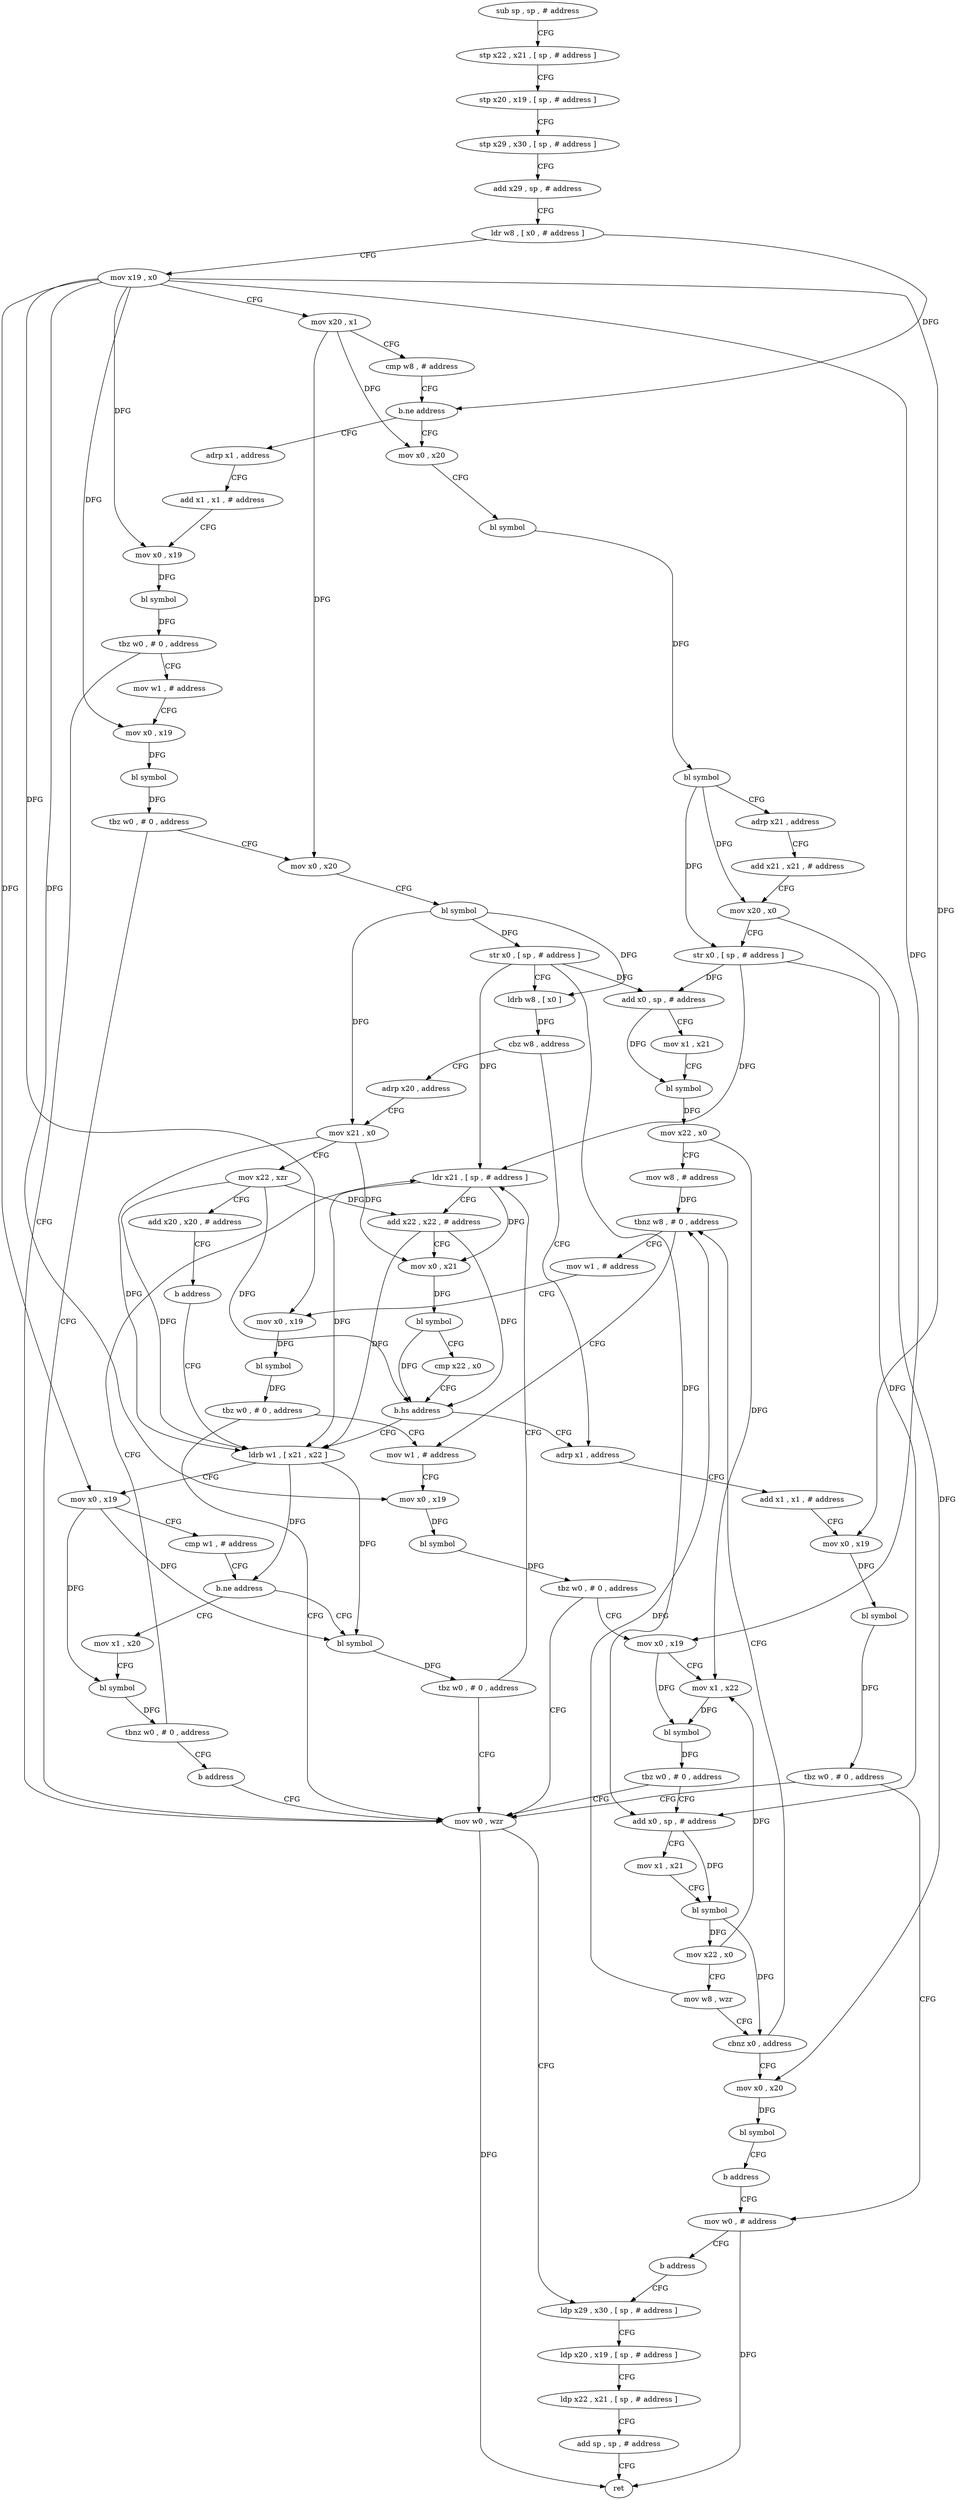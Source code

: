 digraph "func" {
"97836" [label = "sub sp , sp , # address" ]
"97840" [label = "stp x22 , x21 , [ sp , # address ]" ]
"97844" [label = "stp x20 , x19 , [ sp , # address ]" ]
"97848" [label = "stp x29 , x30 , [ sp , # address ]" ]
"97852" [label = "add x29 , sp , # address" ]
"97856" [label = "ldr w8 , [ x0 , # address ]" ]
"97860" [label = "mov x19 , x0" ]
"97864" [label = "mov x20 , x1" ]
"97868" [label = "cmp w8 , # address" ]
"97872" [label = "b.ne address" ]
"98016" [label = "mov x0 , x20" ]
"97876" [label = "adrp x1 , address" ]
"98020" [label = "bl symbol" ]
"98024" [label = "bl symbol" ]
"98028" [label = "adrp x21 , address" ]
"98032" [label = "add x21 , x21 , # address" ]
"98036" [label = "mov x20 , x0" ]
"98040" [label = "str x0 , [ sp , # address ]" ]
"98044" [label = "add x0 , sp , # address" ]
"98048" [label = "mov x1 , x21" ]
"98052" [label = "bl symbol" ]
"98056" [label = "mov x22 , x0" ]
"98060" [label = "mov w8 , # address" ]
"98064" [label = "tbnz w8 , # 0 , address" ]
"97880" [label = "add x1 , x1 , # address" ]
"97884" [label = "mov x0 , x19" ]
"97888" [label = "bl symbol" ]
"97892" [label = "tbz w0 , # 0 , address" ]
"98180" [label = "mov w0 , wzr" ]
"97896" [label = "mov w1 , # address" ]
"98084" [label = "mov w1 , # address" ]
"98088" [label = "mov x0 , x19" ]
"98092" [label = "bl symbol" ]
"98096" [label = "tbz w0 , # 0 , address" ]
"98100" [label = "mov x0 , x19" ]
"98068" [label = "mov w1 , # address" ]
"98072" [label = "mov x0 , x19" ]
"98076" [label = "bl symbol" ]
"98080" [label = "tbz w0 , # 0 , address" ]
"98184" [label = "ldp x29 , x30 , [ sp , # address ]" ]
"97900" [label = "mov x0 , x19" ]
"97904" [label = "bl symbol" ]
"97908" [label = "tbz w0 , # 0 , address" ]
"97912" [label = "mov x0 , x20" ]
"98104" [label = "mov x1 , x22" ]
"98108" [label = "bl symbol" ]
"98112" [label = "tbz w0 , # 0 , address" ]
"98116" [label = "add x0 , sp , # address" ]
"97916" [label = "bl symbol" ]
"97920" [label = "str x0 , [ sp , # address ]" ]
"97924" [label = "ldrb w8 , [ x0 ]" ]
"97928" [label = "cbz w8 , address" ]
"98152" [label = "adrp x1 , address" ]
"97932" [label = "adrp x20 , address" ]
"98120" [label = "mov x1 , x21" ]
"98124" [label = "bl symbol" ]
"98128" [label = "mov x22 , x0" ]
"98132" [label = "mov w8 , wzr" ]
"98136" [label = "cbnz x0 , address" ]
"98140" [label = "mov x0 , x20" ]
"98156" [label = "add x1 , x1 , # address" ]
"98160" [label = "mov x0 , x19" ]
"98164" [label = "bl symbol" ]
"98168" [label = "tbz w0 , # 0 , address" ]
"98172" [label = "mov w0 , # address" ]
"97936" [label = "mov x21 , x0" ]
"97940" [label = "mov x22 , xzr" ]
"97944" [label = "add x20 , x20 , # address" ]
"97948" [label = "b address" ]
"97984" [label = "ldrb w1 , [ x21 , x22 ]" ]
"98144" [label = "bl symbol" ]
"98148" [label = "b address" ]
"98176" [label = "b address" ]
"97988" [label = "mov x0 , x19" ]
"97992" [label = "cmp w1 , # address" ]
"97996" [label = "b.ne address" ]
"97952" [label = "bl symbol" ]
"98000" [label = "mov x1 , x20" ]
"98188" [label = "ldp x20 , x19 , [ sp , # address ]" ]
"98192" [label = "ldp x22 , x21 , [ sp , # address ]" ]
"98196" [label = "add sp , sp , # address" ]
"98200" [label = "ret" ]
"97956" [label = "tbz w0 , # 0 , address" ]
"97960" [label = "ldr x21 , [ sp , # address ]" ]
"98004" [label = "bl symbol" ]
"98008" [label = "tbnz w0 , # 0 , address" ]
"98012" [label = "b address" ]
"97964" [label = "add x22 , x22 , # address" ]
"97968" [label = "mov x0 , x21" ]
"97972" [label = "bl symbol" ]
"97976" [label = "cmp x22 , x0" ]
"97980" [label = "b.hs address" ]
"97836" -> "97840" [ label = "CFG" ]
"97840" -> "97844" [ label = "CFG" ]
"97844" -> "97848" [ label = "CFG" ]
"97848" -> "97852" [ label = "CFG" ]
"97852" -> "97856" [ label = "CFG" ]
"97856" -> "97860" [ label = "CFG" ]
"97856" -> "97872" [ label = "DFG" ]
"97860" -> "97864" [ label = "CFG" ]
"97860" -> "97884" [ label = "DFG" ]
"97860" -> "97900" [ label = "DFG" ]
"97860" -> "98088" [ label = "DFG" ]
"97860" -> "98072" [ label = "DFG" ]
"97860" -> "98100" [ label = "DFG" ]
"97860" -> "98160" [ label = "DFG" ]
"97860" -> "97988" [ label = "DFG" ]
"97864" -> "97868" [ label = "CFG" ]
"97864" -> "98016" [ label = "DFG" ]
"97864" -> "97912" [ label = "DFG" ]
"97868" -> "97872" [ label = "CFG" ]
"97872" -> "98016" [ label = "CFG" ]
"97872" -> "97876" [ label = "CFG" ]
"98016" -> "98020" [ label = "CFG" ]
"97876" -> "97880" [ label = "CFG" ]
"98020" -> "98024" [ label = "DFG" ]
"98024" -> "98028" [ label = "CFG" ]
"98024" -> "98036" [ label = "DFG" ]
"98024" -> "98040" [ label = "DFG" ]
"98028" -> "98032" [ label = "CFG" ]
"98032" -> "98036" [ label = "CFG" ]
"98036" -> "98040" [ label = "CFG" ]
"98036" -> "98140" [ label = "DFG" ]
"98040" -> "98044" [ label = "DFG" ]
"98040" -> "97960" [ label = "DFG" ]
"98040" -> "98116" [ label = "DFG" ]
"98044" -> "98048" [ label = "CFG" ]
"98044" -> "98052" [ label = "DFG" ]
"98048" -> "98052" [ label = "CFG" ]
"98052" -> "98056" [ label = "DFG" ]
"98056" -> "98060" [ label = "CFG" ]
"98056" -> "98104" [ label = "DFG" ]
"98060" -> "98064" [ label = "DFG" ]
"98064" -> "98084" [ label = "CFG" ]
"98064" -> "98068" [ label = "CFG" ]
"97880" -> "97884" [ label = "CFG" ]
"97884" -> "97888" [ label = "DFG" ]
"97888" -> "97892" [ label = "DFG" ]
"97892" -> "98180" [ label = "CFG" ]
"97892" -> "97896" [ label = "CFG" ]
"98180" -> "98184" [ label = "CFG" ]
"98180" -> "98200" [ label = "DFG" ]
"97896" -> "97900" [ label = "CFG" ]
"98084" -> "98088" [ label = "CFG" ]
"98088" -> "98092" [ label = "DFG" ]
"98092" -> "98096" [ label = "DFG" ]
"98096" -> "98180" [ label = "CFG" ]
"98096" -> "98100" [ label = "CFG" ]
"98100" -> "98104" [ label = "CFG" ]
"98100" -> "98108" [ label = "DFG" ]
"98068" -> "98072" [ label = "CFG" ]
"98072" -> "98076" [ label = "DFG" ]
"98076" -> "98080" [ label = "DFG" ]
"98080" -> "98180" [ label = "CFG" ]
"98080" -> "98084" [ label = "CFG" ]
"98184" -> "98188" [ label = "CFG" ]
"97900" -> "97904" [ label = "DFG" ]
"97904" -> "97908" [ label = "DFG" ]
"97908" -> "98180" [ label = "CFG" ]
"97908" -> "97912" [ label = "CFG" ]
"97912" -> "97916" [ label = "CFG" ]
"98104" -> "98108" [ label = "DFG" ]
"98108" -> "98112" [ label = "DFG" ]
"98112" -> "98180" [ label = "CFG" ]
"98112" -> "98116" [ label = "CFG" ]
"98116" -> "98120" [ label = "CFG" ]
"98116" -> "98124" [ label = "DFG" ]
"97916" -> "97920" [ label = "DFG" ]
"97916" -> "97924" [ label = "DFG" ]
"97916" -> "97936" [ label = "DFG" ]
"97920" -> "97924" [ label = "CFG" ]
"97920" -> "98044" [ label = "DFG" ]
"97920" -> "97960" [ label = "DFG" ]
"97920" -> "98116" [ label = "DFG" ]
"97924" -> "97928" [ label = "DFG" ]
"97928" -> "98152" [ label = "CFG" ]
"97928" -> "97932" [ label = "CFG" ]
"98152" -> "98156" [ label = "CFG" ]
"97932" -> "97936" [ label = "CFG" ]
"98120" -> "98124" [ label = "CFG" ]
"98124" -> "98128" [ label = "DFG" ]
"98124" -> "98136" [ label = "DFG" ]
"98128" -> "98132" [ label = "CFG" ]
"98128" -> "98104" [ label = "DFG" ]
"98132" -> "98136" [ label = "CFG" ]
"98132" -> "98064" [ label = "DFG" ]
"98136" -> "98064" [ label = "CFG" ]
"98136" -> "98140" [ label = "CFG" ]
"98140" -> "98144" [ label = "DFG" ]
"98156" -> "98160" [ label = "CFG" ]
"98160" -> "98164" [ label = "DFG" ]
"98164" -> "98168" [ label = "DFG" ]
"98168" -> "98180" [ label = "CFG" ]
"98168" -> "98172" [ label = "CFG" ]
"98172" -> "98176" [ label = "CFG" ]
"98172" -> "98200" [ label = "DFG" ]
"97936" -> "97940" [ label = "CFG" ]
"97936" -> "97984" [ label = "DFG" ]
"97936" -> "97968" [ label = "DFG" ]
"97940" -> "97944" [ label = "CFG" ]
"97940" -> "97984" [ label = "DFG" ]
"97940" -> "97964" [ label = "DFG" ]
"97940" -> "97980" [ label = "DFG" ]
"97944" -> "97948" [ label = "CFG" ]
"97948" -> "97984" [ label = "CFG" ]
"97984" -> "97988" [ label = "CFG" ]
"97984" -> "97996" [ label = "DFG" ]
"97984" -> "97952" [ label = "DFG" ]
"98144" -> "98148" [ label = "CFG" ]
"98148" -> "98172" [ label = "CFG" ]
"98176" -> "98184" [ label = "CFG" ]
"97988" -> "97992" [ label = "CFG" ]
"97988" -> "97952" [ label = "DFG" ]
"97988" -> "98004" [ label = "DFG" ]
"97992" -> "97996" [ label = "CFG" ]
"97996" -> "97952" [ label = "CFG" ]
"97996" -> "98000" [ label = "CFG" ]
"97952" -> "97956" [ label = "DFG" ]
"98000" -> "98004" [ label = "CFG" ]
"98188" -> "98192" [ label = "CFG" ]
"98192" -> "98196" [ label = "CFG" ]
"98196" -> "98200" [ label = "CFG" ]
"97956" -> "98180" [ label = "CFG" ]
"97956" -> "97960" [ label = "CFG" ]
"97960" -> "97964" [ label = "CFG" ]
"97960" -> "97984" [ label = "DFG" ]
"97960" -> "97968" [ label = "DFG" ]
"98004" -> "98008" [ label = "DFG" ]
"98008" -> "97960" [ label = "CFG" ]
"98008" -> "98012" [ label = "CFG" ]
"98012" -> "98180" [ label = "CFG" ]
"97964" -> "97968" [ label = "CFG" ]
"97964" -> "97984" [ label = "DFG" ]
"97964" -> "97980" [ label = "DFG" ]
"97968" -> "97972" [ label = "DFG" ]
"97972" -> "97976" [ label = "CFG" ]
"97972" -> "97980" [ label = "DFG" ]
"97976" -> "97980" [ label = "CFG" ]
"97980" -> "98152" [ label = "CFG" ]
"97980" -> "97984" [ label = "CFG" ]
}
